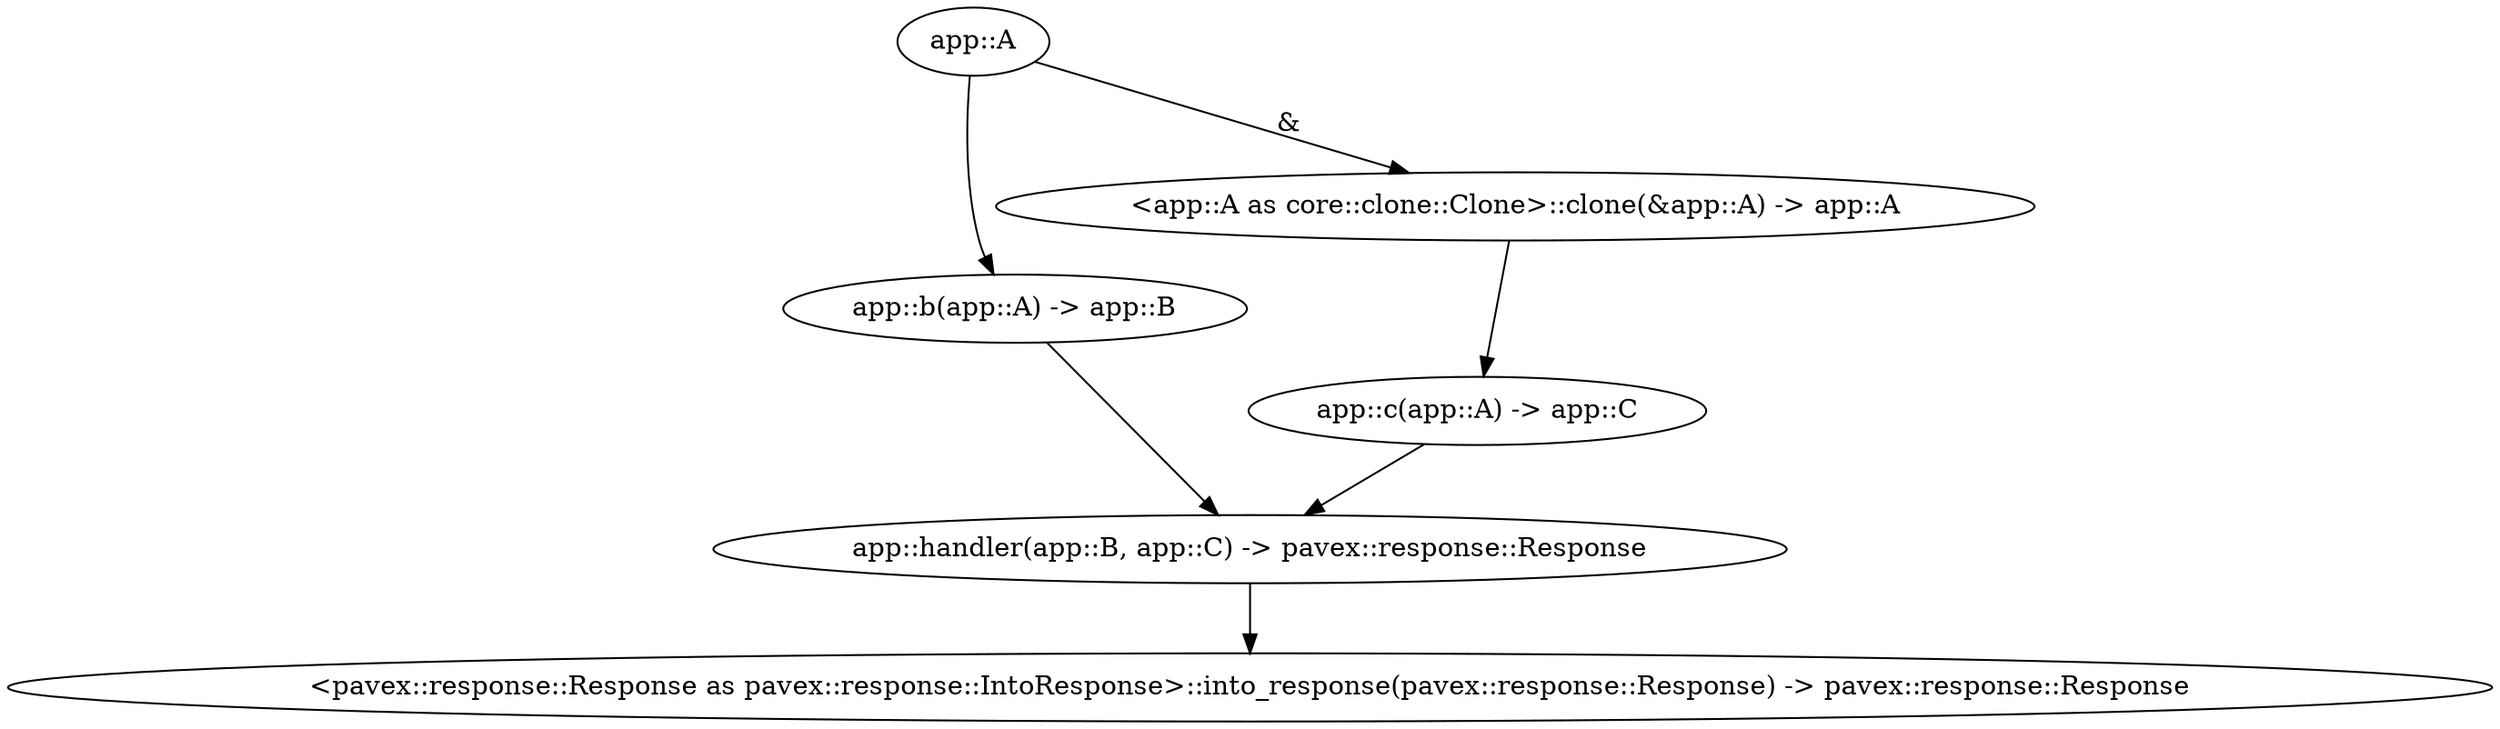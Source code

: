 digraph "GET /home - 0" {
    0 [ label = "app::handler(app::B, app::C) -> pavex::response::Response"]
    1 [ label = "app::c(app::A) -> app::C"]
    2 [ label = "app::A"]
    3 [ label = "app::b(app::A) -> app::B"]
    4 [ label = "<pavex::response::Response as pavex::response::IntoResponse>::into_response(pavex::response::Response) -> pavex::response::Response"]
    5 [ label = "<app::A as core::clone::Clone>::clone(&app::A) -> app::A"]
    1 -> 0 [ ]
    3 -> 0 [ ]
    2 -> 3 [ ]
    0 -> 4 [ ]
    2 -> 5 [ label = "&"]
    5 -> 1 [ ]
}

digraph app_state {
    0 [ label = "crate::ApplicationState(app::A) -> crate::ApplicationState"]
    1 [ label = "app::a() -> app::A"]
    1 -> 0 [ ]
}